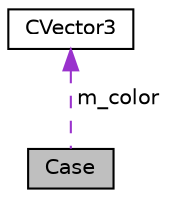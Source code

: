 digraph "Case"
{
  edge [fontname="Helvetica",fontsize="10",labelfontname="Helvetica",labelfontsize="10"];
  node [fontname="Helvetica",fontsize="10",shape=record];
  Node1 [label="Case",height=0.2,width=0.4,color="black", fillcolor="grey75", style="filled" fontcolor="black"];
  Node2 -> Node1 [dir="back",color="darkorchid3",fontsize="10",style="dashed",label=" m_color" ,fontname="Helvetica"];
  Node2 [label="CVector3",height=0.2,width=0.4,color="black", fillcolor="white", style="filled",URL="$class_c_vector3.html"];
}
